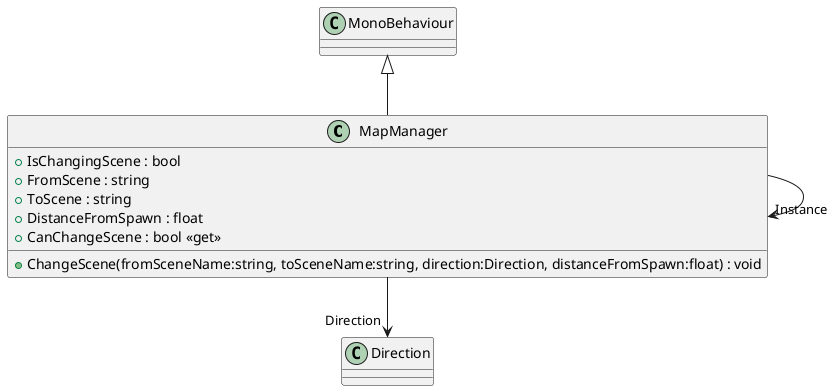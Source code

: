 @startuml
class MapManager {
    + IsChangingScene : bool
    + FromScene : string
    + ToScene : string
    + DistanceFromSpawn : float
    + CanChangeScene : bool <<get>>
    + ChangeScene(fromSceneName:string, toSceneName:string, direction:Direction, distanceFromSpawn:float) : void
}
MonoBehaviour <|-- MapManager
MapManager --> "Instance" MapManager
MapManager --> "Direction" Direction
@enduml
